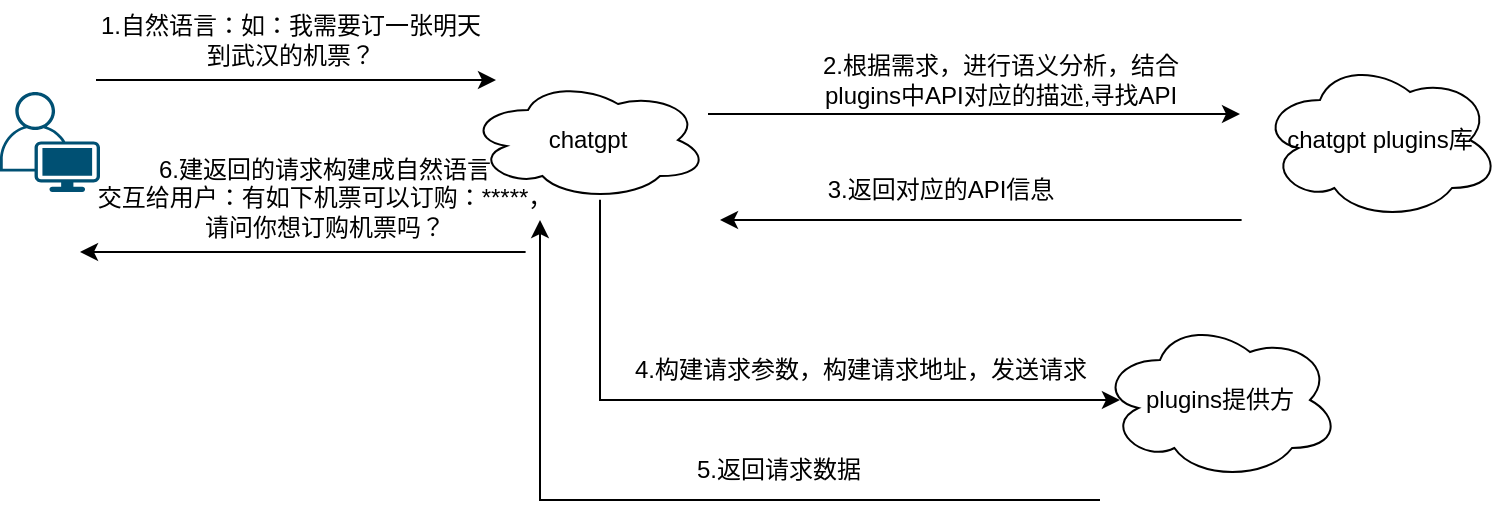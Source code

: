 <mxfile version="21.1.2" type="github">
  <diagram name="第 1 页" id="BWq1UwHyaP0OZSpl17Me">
    <mxGraphModel dx="954" dy="570" grid="1" gridSize="10" guides="1" tooltips="1" connect="1" arrows="1" fold="1" page="1" pageScale="1" pageWidth="827" pageHeight="1169" math="0" shadow="0">
      <root>
        <mxCell id="0" />
        <mxCell id="1" parent="0" />
        <mxCell id="yMwzh4UZsZ9kzbpuvY15-9" style="edgeStyle=orthogonalEdgeStyle;rounded=0;orthogonalLoop=1;jettySize=auto;html=1;" edge="1" parent="1">
          <mxGeometry relative="1" as="geometry">
            <mxPoint x="414" y="227" as="sourcePoint" />
            <mxPoint x="680" y="227" as="targetPoint" />
            <Array as="points">
              <mxPoint x="560" y="227" />
              <mxPoint x="560" y="227" />
            </Array>
          </mxGeometry>
        </mxCell>
        <mxCell id="yMwzh4UZsZ9kzbpuvY15-14" style="edgeStyle=orthogonalEdgeStyle;rounded=0;orthogonalLoop=1;jettySize=auto;html=1;entryX=0.083;entryY=0.5;entryDx=0;entryDy=0;entryPerimeter=0;" edge="1" parent="1" source="yMwzh4UZsZ9kzbpuvY15-2" target="yMwzh4UZsZ9kzbpuvY15-8">
          <mxGeometry relative="1" as="geometry">
            <Array as="points">
              <mxPoint x="360" y="370" />
            </Array>
          </mxGeometry>
        </mxCell>
        <mxCell id="yMwzh4UZsZ9kzbpuvY15-2" value="chatgpt" style="ellipse;shape=cloud;whiteSpace=wrap;html=1;align=center;" vertex="1" parent="1">
          <mxGeometry x="294" y="210" width="120" height="60" as="geometry" />
        </mxCell>
        <mxCell id="yMwzh4UZsZ9kzbpuvY15-5" style="edgeStyle=orthogonalEdgeStyle;rounded=0;orthogonalLoop=1;jettySize=auto;html=1;" edge="1" parent="1">
          <mxGeometry relative="1" as="geometry">
            <mxPoint x="108" y="210" as="sourcePoint" />
            <mxPoint x="308" y="210" as="targetPoint" />
            <Array as="points">
              <mxPoint x="300" y="210" />
            </Array>
          </mxGeometry>
        </mxCell>
        <mxCell id="yMwzh4UZsZ9kzbpuvY15-3" value="" style="points=[[0.35,0,0],[0.98,0.51,0],[1,0.71,0],[0.67,1,0],[0,0.795,0],[0,0.65,0]];verticalLabelPosition=bottom;sketch=0;html=1;verticalAlign=top;aspect=fixed;align=center;pointerEvents=1;shape=mxgraph.cisco19.user;fillColor=#005073;strokeColor=none;" vertex="1" parent="1">
          <mxGeometry x="60" y="216" width="50" height="50" as="geometry" />
        </mxCell>
        <mxCell id="yMwzh4UZsZ9kzbpuvY15-7" value="chatgpt plugins库" style="ellipse;shape=cloud;whiteSpace=wrap;html=1;" vertex="1" parent="1">
          <mxGeometry x="690" y="200" width="120" height="80" as="geometry" />
        </mxCell>
        <mxCell id="yMwzh4UZsZ9kzbpuvY15-8" value="plugins提供方" style="ellipse;shape=cloud;whiteSpace=wrap;html=1;" vertex="1" parent="1">
          <mxGeometry x="610" y="330" width="120" height="80" as="geometry" />
        </mxCell>
        <mxCell id="yMwzh4UZsZ9kzbpuvY15-10" value="2.根据需求，进行语义分析，结合&lt;br&gt;plugins中API对应的描述,寻找API" style="text;html=1;align=center;verticalAlign=middle;resizable=0;points=[];autosize=1;strokeColor=none;fillColor=none;" vertex="1" parent="1">
          <mxGeometry x="460" y="190" width="200" height="40" as="geometry" />
        </mxCell>
        <mxCell id="yMwzh4UZsZ9kzbpuvY15-11" value="1.自然语言：如：我需要订一张明天&lt;br&gt;到武汉的机票？" style="text;html=1;align=center;verticalAlign=middle;resizable=0;points=[];autosize=1;strokeColor=none;fillColor=none;" vertex="1" parent="1">
          <mxGeometry x="100" y="170" width="210" height="40" as="geometry" />
        </mxCell>
        <mxCell id="yMwzh4UZsZ9kzbpuvY15-12" style="edgeStyle=orthogonalEdgeStyle;rounded=0;orthogonalLoop=1;jettySize=auto;html=1;" edge="1" parent="1">
          <mxGeometry relative="1" as="geometry">
            <mxPoint x="630" y="280" as="sourcePoint" />
            <mxPoint x="420" y="280" as="targetPoint" />
            <Array as="points">
              <mxPoint x="680.8" y="280" />
              <mxPoint x="383.8" y="280" />
            </Array>
          </mxGeometry>
        </mxCell>
        <mxCell id="yMwzh4UZsZ9kzbpuvY15-13" value="3.返回对应的API信息" style="text;html=1;align=center;verticalAlign=middle;resizable=0;points=[];autosize=1;strokeColor=none;fillColor=none;" vertex="1" parent="1">
          <mxGeometry x="460" y="250" width="140" height="30" as="geometry" />
        </mxCell>
        <mxCell id="yMwzh4UZsZ9kzbpuvY15-15" value="4.构建请求参数，构建请求地址，发送请求" style="text;html=1;align=center;verticalAlign=middle;resizable=0;points=[];autosize=1;strokeColor=none;fillColor=none;" vertex="1" parent="1">
          <mxGeometry x="365" y="340" width="250" height="30" as="geometry" />
        </mxCell>
        <mxCell id="yMwzh4UZsZ9kzbpuvY15-18" style="edgeStyle=orthogonalEdgeStyle;rounded=0;orthogonalLoop=1;jettySize=auto;html=1;" edge="1" parent="1">
          <mxGeometry relative="1" as="geometry">
            <mxPoint x="559.2" y="420" as="sourcePoint" />
            <mxPoint x="330" y="280" as="targetPoint" />
            <Array as="points">
              <mxPoint x="610" y="420" />
              <mxPoint x="313" y="420" />
            </Array>
          </mxGeometry>
        </mxCell>
        <mxCell id="yMwzh4UZsZ9kzbpuvY15-19" value="5.返回请求数据" style="text;html=1;align=center;verticalAlign=middle;resizable=0;points=[];autosize=1;strokeColor=none;fillColor=none;" vertex="1" parent="1">
          <mxGeometry x="394" y="390" width="110" height="30" as="geometry" />
        </mxCell>
        <mxCell id="yMwzh4UZsZ9kzbpuvY15-21" style="edgeStyle=orthogonalEdgeStyle;rounded=0;orthogonalLoop=1;jettySize=auto;html=1;" edge="1" parent="1">
          <mxGeometry relative="1" as="geometry">
            <mxPoint x="220" y="296" as="sourcePoint" />
            <mxPoint x="100" y="296" as="targetPoint" />
            <Array as="points">
              <mxPoint x="322.8" y="296" />
              <mxPoint x="25.8" y="296" />
            </Array>
          </mxGeometry>
        </mxCell>
        <mxCell id="yMwzh4UZsZ9kzbpuvY15-22" value="6.建返回的请求构建成自然语言&lt;br&gt;交互给用户：有如下机票可以订购：*****，&lt;br&gt;请问你想订购机票吗？" style="text;html=1;align=center;verticalAlign=middle;resizable=0;points=[];autosize=1;strokeColor=none;fillColor=none;" vertex="1" parent="1">
          <mxGeometry x="97" y="239" width="250" height="60" as="geometry" />
        </mxCell>
      </root>
    </mxGraphModel>
  </diagram>
</mxfile>
